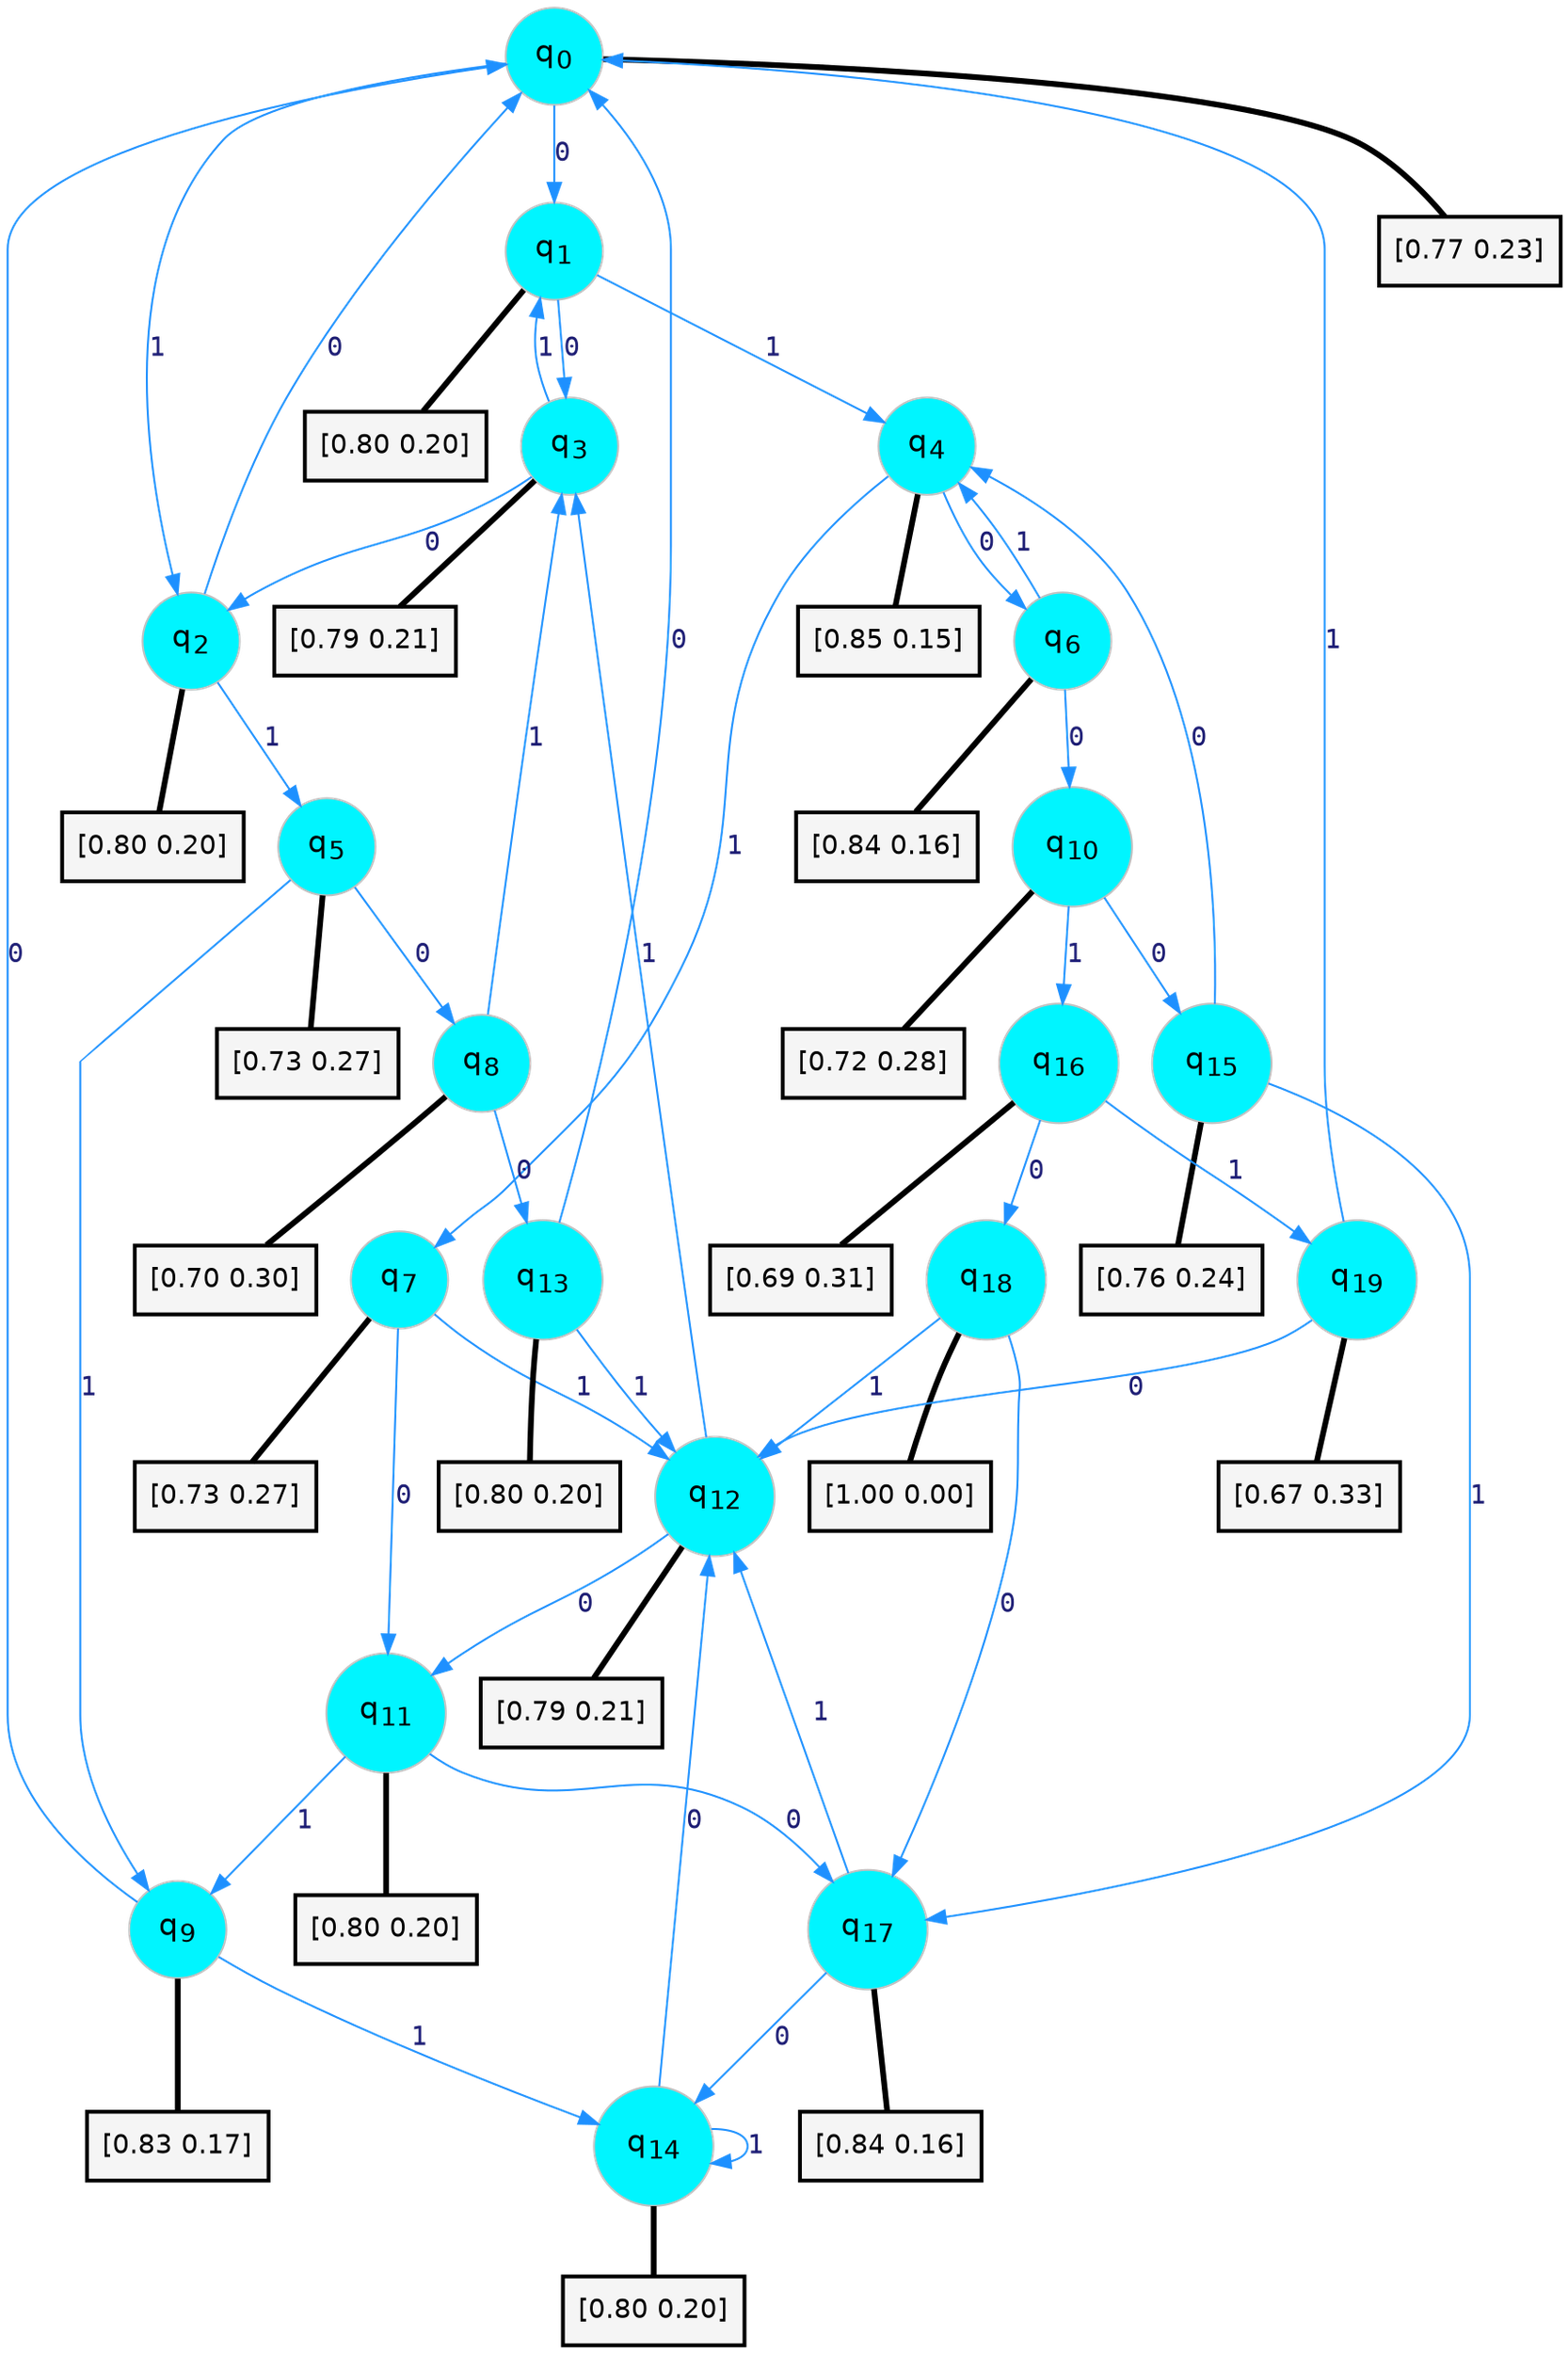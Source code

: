 digraph G {
graph [
bgcolor=transparent, dpi=300, rankdir=TD, size="40,25"];
node [
color=gray, fillcolor=turquoise1, fontcolor=black, fontname=Helvetica, fontsize=16, fontweight=bold, shape=circle, style=filled];
edge [
arrowsize=1, color=dodgerblue1, fontcolor=midnightblue, fontname=courier, fontweight=bold, penwidth=1, style=solid, weight=20];
0[label=<q<SUB>0</SUB>>];
1[label=<q<SUB>1</SUB>>];
2[label=<q<SUB>2</SUB>>];
3[label=<q<SUB>3</SUB>>];
4[label=<q<SUB>4</SUB>>];
5[label=<q<SUB>5</SUB>>];
6[label=<q<SUB>6</SUB>>];
7[label=<q<SUB>7</SUB>>];
8[label=<q<SUB>8</SUB>>];
9[label=<q<SUB>9</SUB>>];
10[label=<q<SUB>10</SUB>>];
11[label=<q<SUB>11</SUB>>];
12[label=<q<SUB>12</SUB>>];
13[label=<q<SUB>13</SUB>>];
14[label=<q<SUB>14</SUB>>];
15[label=<q<SUB>15</SUB>>];
16[label=<q<SUB>16</SUB>>];
17[label=<q<SUB>17</SUB>>];
18[label=<q<SUB>18</SUB>>];
19[label=<q<SUB>19</SUB>>];
20[label="[0.77 0.23]", shape=box,fontcolor=black, fontname=Helvetica, fontsize=14, penwidth=2, fillcolor=whitesmoke,color=black];
21[label="[0.80 0.20]", shape=box,fontcolor=black, fontname=Helvetica, fontsize=14, penwidth=2, fillcolor=whitesmoke,color=black];
22[label="[0.80 0.20]", shape=box,fontcolor=black, fontname=Helvetica, fontsize=14, penwidth=2, fillcolor=whitesmoke,color=black];
23[label="[0.79 0.21]", shape=box,fontcolor=black, fontname=Helvetica, fontsize=14, penwidth=2, fillcolor=whitesmoke,color=black];
24[label="[0.85 0.15]", shape=box,fontcolor=black, fontname=Helvetica, fontsize=14, penwidth=2, fillcolor=whitesmoke,color=black];
25[label="[0.73 0.27]", shape=box,fontcolor=black, fontname=Helvetica, fontsize=14, penwidth=2, fillcolor=whitesmoke,color=black];
26[label="[0.84 0.16]", shape=box,fontcolor=black, fontname=Helvetica, fontsize=14, penwidth=2, fillcolor=whitesmoke,color=black];
27[label="[0.73 0.27]", shape=box,fontcolor=black, fontname=Helvetica, fontsize=14, penwidth=2, fillcolor=whitesmoke,color=black];
28[label="[0.70 0.30]", shape=box,fontcolor=black, fontname=Helvetica, fontsize=14, penwidth=2, fillcolor=whitesmoke,color=black];
29[label="[0.83 0.17]", shape=box,fontcolor=black, fontname=Helvetica, fontsize=14, penwidth=2, fillcolor=whitesmoke,color=black];
30[label="[0.72 0.28]", shape=box,fontcolor=black, fontname=Helvetica, fontsize=14, penwidth=2, fillcolor=whitesmoke,color=black];
31[label="[0.80 0.20]", shape=box,fontcolor=black, fontname=Helvetica, fontsize=14, penwidth=2, fillcolor=whitesmoke,color=black];
32[label="[0.79 0.21]", shape=box,fontcolor=black, fontname=Helvetica, fontsize=14, penwidth=2, fillcolor=whitesmoke,color=black];
33[label="[0.80 0.20]", shape=box,fontcolor=black, fontname=Helvetica, fontsize=14, penwidth=2, fillcolor=whitesmoke,color=black];
34[label="[0.80 0.20]", shape=box,fontcolor=black, fontname=Helvetica, fontsize=14, penwidth=2, fillcolor=whitesmoke,color=black];
35[label="[0.76 0.24]", shape=box,fontcolor=black, fontname=Helvetica, fontsize=14, penwidth=2, fillcolor=whitesmoke,color=black];
36[label="[0.69 0.31]", shape=box,fontcolor=black, fontname=Helvetica, fontsize=14, penwidth=2, fillcolor=whitesmoke,color=black];
37[label="[0.84 0.16]", shape=box,fontcolor=black, fontname=Helvetica, fontsize=14, penwidth=2, fillcolor=whitesmoke,color=black];
38[label="[1.00 0.00]", shape=box,fontcolor=black, fontname=Helvetica, fontsize=14, penwidth=2, fillcolor=whitesmoke,color=black];
39[label="[0.67 0.33]", shape=box,fontcolor=black, fontname=Helvetica, fontsize=14, penwidth=2, fillcolor=whitesmoke,color=black];
0->1 [label=0];
0->2 [label=1];
0->20 [arrowhead=none, penwidth=3,color=black];
1->3 [label=0];
1->4 [label=1];
1->21 [arrowhead=none, penwidth=3,color=black];
2->0 [label=0];
2->5 [label=1];
2->22 [arrowhead=none, penwidth=3,color=black];
3->2 [label=0];
3->1 [label=1];
3->23 [arrowhead=none, penwidth=3,color=black];
4->6 [label=0];
4->7 [label=1];
4->24 [arrowhead=none, penwidth=3,color=black];
5->8 [label=0];
5->9 [label=1];
5->25 [arrowhead=none, penwidth=3,color=black];
6->10 [label=0];
6->4 [label=1];
6->26 [arrowhead=none, penwidth=3,color=black];
7->11 [label=0];
7->12 [label=1];
7->27 [arrowhead=none, penwidth=3,color=black];
8->13 [label=0];
8->3 [label=1];
8->28 [arrowhead=none, penwidth=3,color=black];
9->0 [label=0];
9->14 [label=1];
9->29 [arrowhead=none, penwidth=3,color=black];
10->15 [label=0];
10->16 [label=1];
10->30 [arrowhead=none, penwidth=3,color=black];
11->17 [label=0];
11->9 [label=1];
11->31 [arrowhead=none, penwidth=3,color=black];
12->11 [label=0];
12->3 [label=1];
12->32 [arrowhead=none, penwidth=3,color=black];
13->0 [label=0];
13->12 [label=1];
13->33 [arrowhead=none, penwidth=3,color=black];
14->12 [label=0];
14->14 [label=1];
14->34 [arrowhead=none, penwidth=3,color=black];
15->4 [label=0];
15->17 [label=1];
15->35 [arrowhead=none, penwidth=3,color=black];
16->18 [label=0];
16->19 [label=1];
16->36 [arrowhead=none, penwidth=3,color=black];
17->14 [label=0];
17->12 [label=1];
17->37 [arrowhead=none, penwidth=3,color=black];
18->17 [label=0];
18->12 [label=1];
18->38 [arrowhead=none, penwidth=3,color=black];
19->12 [label=0];
19->0 [label=1];
19->39 [arrowhead=none, penwidth=3,color=black];
}
